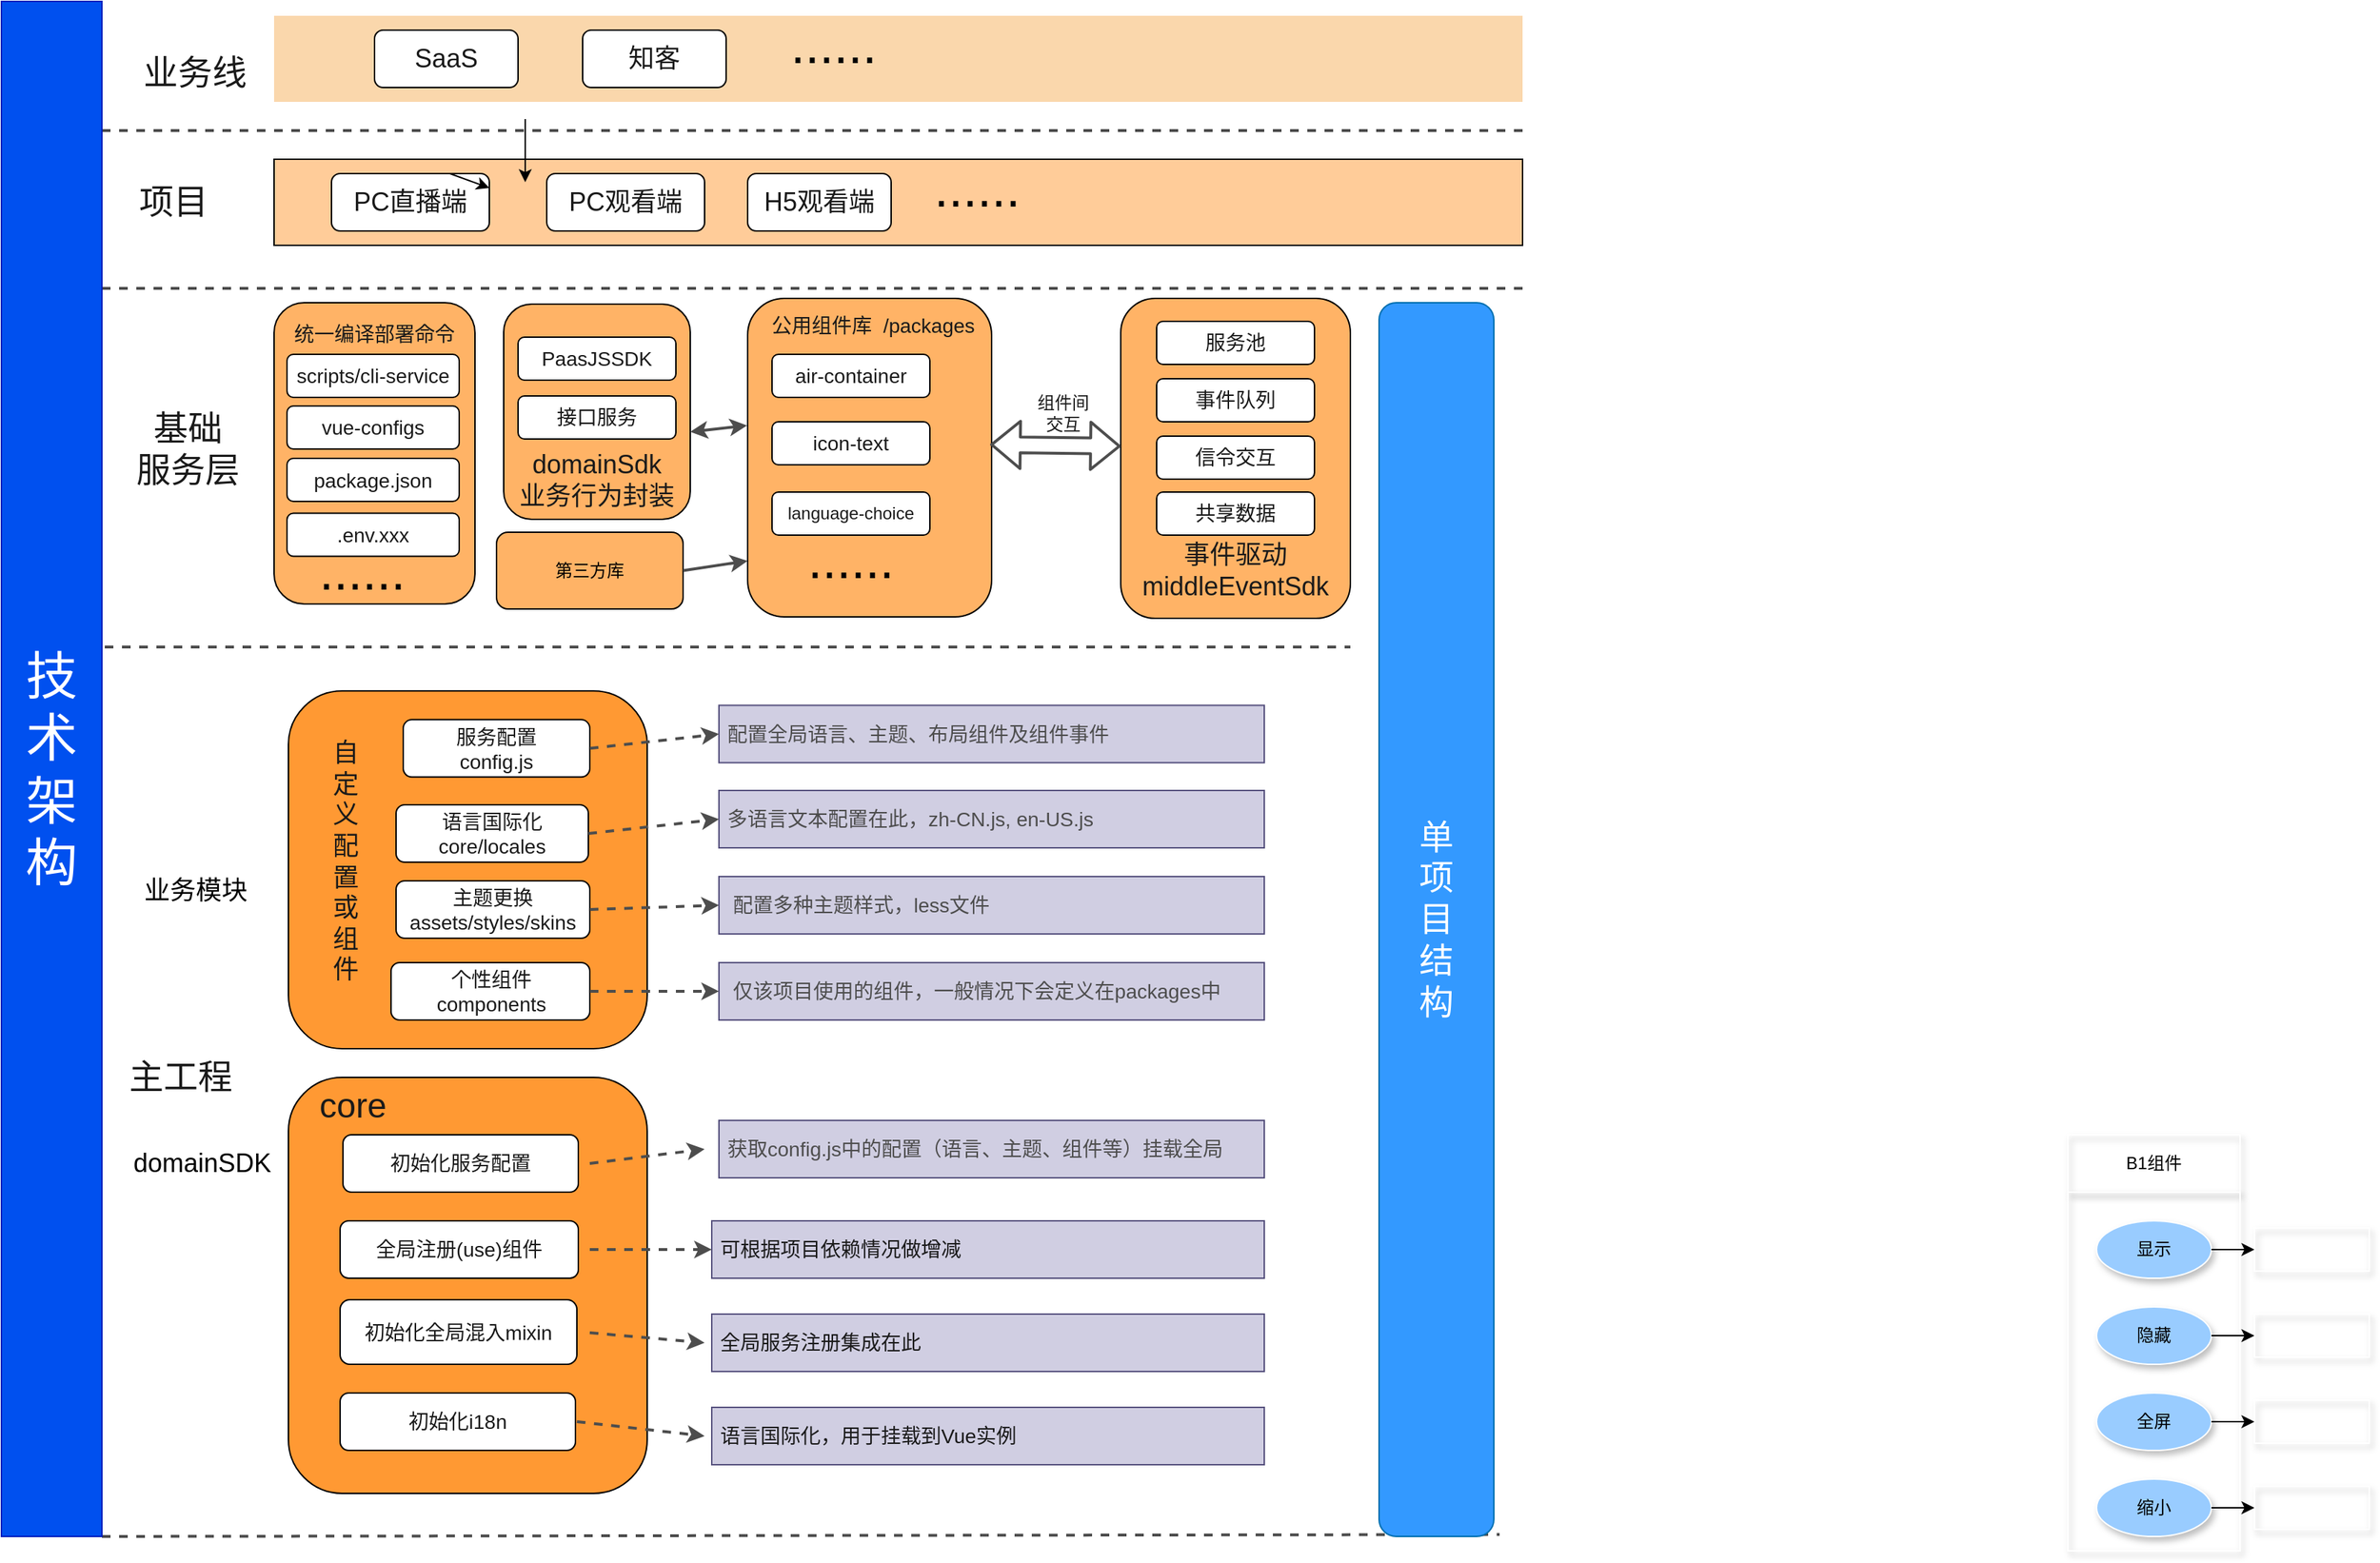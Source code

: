 <mxfile>
    <diagram id="jk-mDYcw6juqVpxIaa4l" name="第 1 页">
        <mxGraphModel dx="1097" dy="739" grid="1" gridSize="10" guides="1" tooltips="1" connect="1" arrows="1" fold="1" page="1" pageScale="1" pageWidth="1920" pageHeight="1200" background="#ffffff" math="0" shadow="0">
            <root>
                <mxCell id="0"/>
                <mxCell id="1" parent="0"/>
                <mxCell id="139" value="" style="group" parent="1" vertex="1" connectable="0">
                    <mxGeometry x="1480" y="800" width="210" height="290" as="geometry"/>
                </mxCell>
                <mxCell id="64" value="B1组件" style="rounded=0;whiteSpace=wrap;html=1;shadow=1;strokeColor=#FFFFFF;fillColor=none;" parent="139" vertex="1">
                    <mxGeometry width="120" height="40" as="geometry"/>
                </mxCell>
                <mxCell id="138" value="" style="group" parent="139" vertex="1" connectable="0">
                    <mxGeometry y="40" width="210" height="250" as="geometry"/>
                </mxCell>
                <mxCell id="66" value="" style="rounded=0;whiteSpace=wrap;html=1;shadow=1;strokeColor=#FFFFFF;fillColor=none;" parent="138" vertex="1">
                    <mxGeometry width="120" height="250" as="geometry"/>
                </mxCell>
                <mxCell id="72" value="&lt;font color=&quot;#000000&quot;&gt;显示&lt;/font&gt;" style="ellipse;whiteSpace=wrap;html=1;shadow=1;strokeColor=#FFFFFF;fillColor=#99CCFF;" parent="138" vertex="1">
                    <mxGeometry x="20" y="20" width="80" height="40" as="geometry"/>
                </mxCell>
                <mxCell id="73" value="&lt;font color=&quot;#000000&quot;&gt;隐藏&lt;/font&gt;" style="ellipse;whiteSpace=wrap;html=1;shadow=1;strokeColor=#FFFFFF;fillColor=#99CCFF;" parent="138" vertex="1">
                    <mxGeometry x="20" y="80" width="80" height="40" as="geometry"/>
                </mxCell>
                <mxCell id="74" value="&lt;font color=&quot;#000000&quot;&gt;全屏&lt;/font&gt;" style="ellipse;whiteSpace=wrap;html=1;shadow=1;strokeColor=#FFFFFF;fillColor=#99CCFF;" parent="138" vertex="1">
                    <mxGeometry x="20" y="140" width="80" height="40" as="geometry"/>
                </mxCell>
                <mxCell id="92" value="&lt;font color=&quot;#000000&quot;&gt;缩小&lt;/font&gt;" style="ellipse;whiteSpace=wrap;html=1;shadow=1;strokeColor=#FFFFFF;fillColor=#99CCFF;" parent="138" vertex="1">
                    <mxGeometry x="20" y="200" width="80" height="40" as="geometry"/>
                </mxCell>
                <mxCell id="108" value="&lt;font color=&quot;#ffffff&quot;&gt;&lt;span style=&quot;font-size: 13px ; background-color: rgba(255 , 255 , 255 , 0.01)&quot;&gt;f(1)&lt;/span&gt;&lt;/font&gt;" style="rounded=0;whiteSpace=wrap;html=1;shadow=1;strokeColor=#FFFFFF;fillColor=none;" parent="138" vertex="1">
                    <mxGeometry x="130" y="25" width="80" height="30" as="geometry"/>
                </mxCell>
                <mxCell id="109" value="&lt;font color=&quot;#ffffff&quot;&gt;&lt;span style=&quot;font-size: 13px ; background-color: rgba(255 , 255 , 255 , 0.01)&quot;&gt;f(2)&lt;/span&gt;&lt;/font&gt;" style="rounded=0;whiteSpace=wrap;html=1;shadow=1;strokeColor=#FFFFFF;fillColor=none;" parent="138" vertex="1">
                    <mxGeometry x="130" y="85" width="80" height="30" as="geometry"/>
                </mxCell>
                <mxCell id="110" value="&lt;font color=&quot;#ffffff&quot;&gt;&lt;span style=&quot;font-size: 13px ; background-color: rgba(255 , 255 , 255 , 0.01)&quot;&gt;f(3)&lt;/span&gt;&lt;/font&gt;" style="rounded=0;whiteSpace=wrap;html=1;shadow=1;strokeColor=#FFFFFF;fillColor=none;" parent="138" vertex="1">
                    <mxGeometry x="130" y="145" width="80" height="30" as="geometry"/>
                </mxCell>
                <mxCell id="111" value="&lt;font color=&quot;#ffffff&quot;&gt;&lt;span style=&quot;font-size: 13px ; background-color: rgba(255 , 255 , 255 , 0.01)&quot;&gt;f(4)&lt;/span&gt;&lt;/font&gt;" style="rounded=0;whiteSpace=wrap;html=1;shadow=1;strokeColor=#FFFFFF;fillColor=none;" parent="138" vertex="1">
                    <mxGeometry x="130" y="205" width="80" height="30" as="geometry"/>
                </mxCell>
                <mxCell id="112" style="edgeStyle=none;html=1;entryX=0;entryY=0.5;entryDx=0;entryDy=0;" parent="138" target="109" edge="1">
                    <mxGeometry relative="1" as="geometry">
                        <mxPoint x="100" y="100" as="sourcePoint"/>
                    </mxGeometry>
                </mxCell>
                <mxCell id="113" style="edgeStyle=none;html=1;entryX=0;entryY=0.5;entryDx=0;entryDy=0;" parent="138" target="108" edge="1">
                    <mxGeometry relative="1" as="geometry">
                        <mxPoint x="100" y="40" as="sourcePoint"/>
                    </mxGeometry>
                </mxCell>
                <mxCell id="114" style="edgeStyle=none;html=1;entryX=0;entryY=0.5;entryDx=0;entryDy=0;" parent="138" target="110" edge="1">
                    <mxGeometry relative="1" as="geometry">
                        <mxPoint x="100" y="160" as="sourcePoint"/>
                    </mxGeometry>
                </mxCell>
                <mxCell id="115" style="edgeStyle=none;html=1;entryX=0;entryY=0.5;entryDx=0;entryDy=0;" parent="138" target="111" edge="1">
                    <mxGeometry relative="1" as="geometry">
                        <mxPoint x="100" y="220" as="sourcePoint"/>
                    </mxGeometry>
                </mxCell>
                <mxCell id="167" value="&lt;span style=&quot;font-size: 18px&quot;&gt;domainSDK&lt;/span&gt;" style="text;html=1;strokeColor=none;fillColor=none;align=center;verticalAlign=middle;whiteSpace=wrap;rounded=0;" vertex="1" parent="1">
                    <mxGeometry x="110" y="810" width="140" height="20" as="geometry"/>
                </mxCell>
                <mxCell id="173" value="&lt;font style=&quot;font-size: 18px&quot;&gt;业务模块&lt;/font&gt;" style="text;html=1;align=center;verticalAlign=middle;resizable=0;points=[];autosize=1;strokeColor=none;" vertex="1" parent="1">
                    <mxGeometry x="130" y="620" width="90" height="20" as="geometry"/>
                </mxCell>
                <mxCell id="185" value="" style="rounded=0;whiteSpace=wrap;html=1;fillColor=#fad7ac;strokeColor=none;" vertex="1" parent="1">
                    <mxGeometry x="230" y="20" width="870" height="60" as="geometry"/>
                </mxCell>
                <mxCell id="189" value="&lt;font style=&quot;font-size: 36px&quot; color=&quot;#000000&quot;&gt;......&lt;/font&gt;" style="text;html=1;strokeColor=none;fillColor=none;align=center;verticalAlign=middle;whiteSpace=wrap;rounded=0;" vertex="1" parent="1">
                    <mxGeometry x="600" y="30" width="40" height="20" as="geometry"/>
                </mxCell>
                <mxCell id="190" value="&lt;span style=&quot;font-size: 18px&quot;&gt;知客&lt;/span&gt;" style="rounded=1;whiteSpace=wrap;html=1;fontColor=#1A1A1A;fillColor=#FFFFFF;" vertex="1" parent="1">
                    <mxGeometry x="445" y="30" width="100" height="40" as="geometry"/>
                </mxCell>
                <mxCell id="191" value="&lt;span style=&quot;font-size: 18px&quot;&gt;SaaS&lt;/span&gt;" style="rounded=1;whiteSpace=wrap;html=1;fontColor=#1A1A1A;fillColor=#FFFFFF;" vertex="1" parent="1">
                    <mxGeometry x="300" y="30" width="100" height="40" as="geometry"/>
                </mxCell>
                <mxCell id="192" value="" style="rounded=0;whiteSpace=wrap;html=1;fillColor=#FFCC99;" vertex="1" parent="1">
                    <mxGeometry x="230" y="120" width="870" height="60" as="geometry"/>
                </mxCell>
                <mxCell id="198" style="edgeStyle=none;html=1;exitX=0.75;exitY=0;exitDx=0;exitDy=0;fontColor=#1A1A1A;" edge="1" parent="1" source="194">
                    <mxGeometry relative="1" as="geometry">
                        <mxPoint x="330" y="160" as="targetPoint"/>
                    </mxGeometry>
                </mxCell>
                <mxCell id="194" value="&lt;span style=&quot;font-size: 18px&quot;&gt;PC直播端&lt;/span&gt;" style="rounded=1;whiteSpace=wrap;html=1;fontColor=#1A1A1A;fillColor=#FFFFFF;" vertex="1" parent="1">
                    <mxGeometry x="270" y="130" width="110" height="40" as="geometry"/>
                </mxCell>
                <mxCell id="195" value="&lt;span style=&quot;font-size: 18px&quot;&gt;H5观看端&lt;/span&gt;" style="rounded=1;whiteSpace=wrap;html=1;fontColor=#1A1A1A;fillColor=#FFFFFF;" vertex="1" parent="1">
                    <mxGeometry x="560" y="130" width="100" height="40" as="geometry"/>
                </mxCell>
                <mxCell id="196" value="&lt;span style=&quot;font-size: 18px&quot;&gt;PC观看端&lt;/span&gt;" style="rounded=1;whiteSpace=wrap;html=1;fontColor=#1A1A1A;fillColor=#FFFFFF;" vertex="1" parent="1">
                    <mxGeometry x="420" y="130" width="110" height="40" as="geometry"/>
                </mxCell>
                <mxCell id="197" style="edgeStyle=none;html=1;exitX=0.75;exitY=0;exitDx=0;exitDy=0;entryX=1;entryY=0.25;entryDx=0;entryDy=0;fontColor=#1A1A1A;" edge="1" parent="1" source="194" target="194">
                    <mxGeometry relative="1" as="geometry"/>
                </mxCell>
                <mxCell id="200" value="" style="endArrow=classic;html=1;fontColor=#1A1A1A;" edge="1" parent="1">
                    <mxGeometry width="50" height="50" relative="1" as="geometry">
                        <mxPoint x="405" y="92" as="sourcePoint"/>
                        <mxPoint x="405" y="136" as="targetPoint"/>
                    </mxGeometry>
                </mxCell>
                <mxCell id="206" value="" style="endArrow=none;dashed=1;html=1;fontColor=#1A1A1A;" edge="1" parent="1">
                    <mxGeometry width="50" height="50" relative="1" as="geometry">
                        <mxPoint x="290" y="889.67" as="sourcePoint"/>
                        <mxPoint x="340" y="839.67" as="targetPoint"/>
                    </mxGeometry>
                </mxCell>
                <mxCell id="207" value="" style="endArrow=none;dashed=1;html=1;fontColor=#1A1A1A;" edge="1" parent="1">
                    <mxGeometry width="50" height="50" relative="1" as="geometry">
                        <mxPoint x="290" y="889.67" as="sourcePoint"/>
                        <mxPoint x="340" y="839.67" as="targetPoint"/>
                    </mxGeometry>
                </mxCell>
                <mxCell id="208" value="" style="endArrow=none;dashed=1;html=1;fontColor=#1A1A1A;strokeWidth=2;strokeColor=#4D4D4D;" edge="1" parent="1">
                    <mxGeometry width="50" height="50" relative="1" as="geometry">
                        <mxPoint x="110" y="100" as="sourcePoint"/>
                        <mxPoint x="1100" y="100" as="targetPoint"/>
                    </mxGeometry>
                </mxCell>
                <mxCell id="209" value="&lt;font style=&quot;font-size: 24px&quot;&gt;业务线&lt;/font&gt;" style="text;html=1;strokeColor=none;fillColor=none;align=center;verticalAlign=middle;whiteSpace=wrap;rounded=0;fontColor=#1A1A1A;" vertex="1" parent="1">
                    <mxGeometry x="130" y="50" width="90" height="20" as="geometry"/>
                </mxCell>
                <mxCell id="212" value="&lt;font style=&quot;font-size: 36px&quot; color=&quot;#000000&quot;&gt;......&lt;/font&gt;" style="text;html=1;strokeColor=none;fillColor=none;align=center;verticalAlign=middle;whiteSpace=wrap;rounded=0;" vertex="1" parent="1">
                    <mxGeometry x="700" y="130" width="40" height="20" as="geometry"/>
                </mxCell>
                <mxCell id="213" value="&lt;font style=&quot;font-size: 24px&quot;&gt;项目&lt;/font&gt;" style="text;html=1;strokeColor=none;fillColor=none;align=center;verticalAlign=middle;whiteSpace=wrap;rounded=0;fontColor=#1A1A1A;" vertex="1" parent="1">
                    <mxGeometry x="130" y="140" width="60" height="20" as="geometry"/>
                </mxCell>
                <mxCell id="214" value="" style="endArrow=none;dashed=1;html=1;fontColor=#1A1A1A;strokeWidth=2;strokeColor=#4D4D4D;" edge="1" parent="1">
                    <mxGeometry width="50" height="50" relative="1" as="geometry">
                        <mxPoint x="110" y="210" as="sourcePoint"/>
                        <mxPoint x="1100" y="210" as="targetPoint"/>
                    </mxGeometry>
                </mxCell>
                <mxCell id="215" value="" style="rounded=1;whiteSpace=wrap;html=1;fillColor=#FFB366;" vertex="1" parent="1">
                    <mxGeometry x="560" y="217" width="170" height="222" as="geometry"/>
                </mxCell>
                <mxCell id="223" value="" style="endArrow=none;dashed=1;html=1;fontColor=#1A1A1A;strokeWidth=2;strokeColor=#4D4D4D;" edge="1" parent="1">
                    <mxGeometry width="50" height="50" relative="1" as="geometry">
                        <mxPoint x="100" y="460" as="sourcePoint"/>
                        <mxPoint x="980" y="460" as="targetPoint"/>
                    </mxGeometry>
                </mxCell>
                <mxCell id="224" value="&lt;font style=&quot;font-size: 24px&quot;&gt;基础&lt;br&gt;服务层&lt;/font&gt;" style="text;html=1;strokeColor=none;fillColor=none;align=center;verticalAlign=middle;whiteSpace=wrap;rounded=0;fontColor=#1A1A1A;" vertex="1" parent="1">
                    <mxGeometry x="120" y="292" width="100" height="60" as="geometry"/>
                </mxCell>
                <mxCell id="227" value="" style="rounded=1;whiteSpace=wrap;html=1;fillColor=#FFB366;" vertex="1" parent="1">
                    <mxGeometry x="230" y="220" width="140" height="210" as="geometry"/>
                </mxCell>
                <mxCell id="225" value="&lt;font style=&quot;font-size: 14px&quot;&gt;公用组件库&amp;nbsp; /packages&lt;/font&gt;" style="text;html=1;strokeColor=none;fillColor=none;align=center;verticalAlign=middle;whiteSpace=wrap;rounded=0;fontColor=#1A1A1A;" vertex="1" parent="1">
                    <mxGeometry x="570" y="226" width="155" height="20" as="geometry"/>
                </mxCell>
                <mxCell id="219" value="&lt;font style=&quot;font-size: 14px&quot;&gt;scripts/cli-service&lt;/font&gt;" style="rounded=1;whiteSpace=wrap;html=1;fontColor=#1A1A1A;fillColor=#FFFFFF;" vertex="1" parent="1">
                    <mxGeometry x="239" y="256" width="120" height="30" as="geometry"/>
                </mxCell>
                <mxCell id="228" value="&lt;font style=&quot;font-size: 14px&quot;&gt;统一编译部署命令&lt;/font&gt;" style="text;html=1;strokeColor=none;fillColor=none;align=center;verticalAlign=middle;whiteSpace=wrap;rounded=0;fontColor=#1A1A1A;" vertex="1" parent="1">
                    <mxGeometry x="241" y="233" width="118" height="17" as="geometry"/>
                </mxCell>
                <mxCell id="237" value="" style="rounded=1;whiteSpace=wrap;html=1;fillColor=#FF9933;" vertex="1" parent="1">
                    <mxGeometry x="240" y="760" width="250" height="290" as="geometry"/>
                </mxCell>
                <mxCell id="244" value="&lt;font style=&quot;font-size: 24px&quot;&gt;主工程&lt;/font&gt;" style="text;html=1;strokeColor=none;fillColor=none;align=center;verticalAlign=middle;whiteSpace=wrap;rounded=0;fontColor=#1A1A1A;" vertex="1" parent="1">
                    <mxGeometry x="120" y="750" width="90" height="20" as="geometry"/>
                </mxCell>
                <mxCell id="245" value="" style="endArrow=none;dashed=1;html=1;fontColor=#1A1A1A;strokeWidth=2;strokeColor=#4D4D4D;exitX=1;exitY=1;exitDx=0;exitDy=0;" edge="1" parent="1" source="328">
                    <mxGeometry width="50" height="50" relative="1" as="geometry">
                        <mxPoint x="144" y="1078.67" as="sourcePoint"/>
                        <mxPoint x="1084" y="1078.67" as="targetPoint"/>
                    </mxGeometry>
                </mxCell>
                <mxCell id="246" value="&lt;font style=&quot;font-size: 24px&quot;&gt;单&lt;br&gt;项&lt;br&gt;目&lt;br&gt;结&lt;br&gt;构&lt;/font&gt;" style="rounded=1;whiteSpace=wrap;html=1;fontColor=#ffffff;strokeColor=#006EAF;fontSize=24;fillColor=#3399FF;" vertex="1" parent="1">
                    <mxGeometry x="1000" y="220" width="80" height="860" as="geometry"/>
                </mxCell>
                <mxCell id="248" value="" style="rounded=1;whiteSpace=wrap;html=1;fillColor=#FFB366;" vertex="1" parent="1">
                    <mxGeometry x="390" y="221" width="130" height="150" as="geometry"/>
                </mxCell>
                <mxCell id="250" value="&lt;font style=&quot;font-size: 18px&quot;&gt;domainSdk&lt;br&gt;业务行为封装&lt;/font&gt;" style="text;html=1;strokeColor=none;fillColor=none;align=center;verticalAlign=middle;whiteSpace=wrap;rounded=0;fontColor=#1A1A1A;" vertex="1" parent="1">
                    <mxGeometry x="395" y="324" width="120" height="39" as="geometry"/>
                </mxCell>
                <mxCell id="255" value="" style="rounded=1;whiteSpace=wrap;html=1;fillColor=#FFB366;" vertex="1" parent="1">
                    <mxGeometry x="820" y="217" width="160" height="223" as="geometry"/>
                </mxCell>
                <mxCell id="256" value="&lt;font style=&quot;font-size: 18px&quot;&gt;事件驱动middleEventSdk&lt;/font&gt;" style="text;html=1;strokeColor=none;fillColor=none;align=center;verticalAlign=middle;whiteSpace=wrap;rounded=0;fontColor=#1A1A1A;" vertex="1" parent="1">
                    <mxGeometry x="825" y="388.25" width="150" height="37" as="geometry"/>
                </mxCell>
                <mxCell id="263" value="&lt;font style=&quot;font-size: 24px&quot;&gt;core&lt;/font&gt;" style="text;html=1;strokeColor=none;fillColor=none;align=center;verticalAlign=middle;whiteSpace=wrap;rounded=0;fontColor=#1A1A1A;" vertex="1" parent="1">
                    <mxGeometry x="240" y="770" width="90" height="20" as="geometry"/>
                </mxCell>
                <mxCell id="267" value="&lt;span style=&quot;color: rgba(0 , 0 , 0 , 0) ; font-family: monospace ; font-size: 0px&quot;&gt;%3CmxGraphModel%3E%3Croot%3E%3CmxCell%20id%3D%220%22%2F%3E%3CmxCell%20id%3D%221%22%20parent%3D%220%22%2F%3E%3CmxCell%20id%3D%222%22%20value%3D%22%26lt%3Bfont%20style%3D%26quot%3Bfont-size%3A%2018px%26quot%3B%26gt%3Bconfig.js%26lt%3B%2Ffont%26gt%3B%22%20style%3D%22rounded%3D1%3BwhiteSpace%3Dwrap%3Bhtml%3D1%3BfontColor%3D%231A1A1A%3BfillColor%3D%23FFFFFF%3B%22%20vertex%3D%221%22%20parent%3D%221%22%3E%3CmxGeometry%20x%3D%22223%22%20y%3D%22530.0%22%20width%3D%22100%22%20height%3D%2235%22%20as%3D%22geometry%22%2F%3E%3C%2FmxCell%3E%3C%2Froot%3E%3C%2FmxGraphModel%3E&lt;/span&gt;" style="rounded=1;whiteSpace=wrap;html=1;fillColor=#FF9933;" vertex="1" parent="1">
                    <mxGeometry x="240" y="490.66" width="250" height="249.34" as="geometry"/>
                </mxCell>
                <mxCell id="264" value="&lt;font style=&quot;font-size: 14px&quot;&gt;服务配置&lt;br&gt;config.js&lt;/font&gt;" style="rounded=1;whiteSpace=wrap;html=1;fontColor=#1A1A1A;fillColor=#FFFFFF;" vertex="1" parent="1">
                    <mxGeometry x="320" y="510.66" width="130" height="40" as="geometry"/>
                </mxCell>
                <mxCell id="269" value="&lt;font style=&quot;font-size: 18px&quot;&gt;自定义配置或组件&lt;/font&gt;" style="text;html=1;strokeColor=none;fillColor=none;align=center;verticalAlign=middle;whiteSpace=wrap;rounded=0;fontColor=#1A1A1A;" vertex="1" parent="1">
                    <mxGeometry x="263" y="510" width="34" height="200" as="geometry"/>
                </mxCell>
                <mxCell id="273" value="&lt;span style=&quot;font-size: 14px&quot;&gt;初始化服务配置&lt;/span&gt;" style="rounded=1;whiteSpace=wrap;html=1;fontColor=#1A1A1A;fillColor=#FFFFFF;" vertex="1" parent="1">
                    <mxGeometry x="278" y="800" width="164" height="40" as="geometry"/>
                </mxCell>
                <mxCell id="274" value="&lt;span style=&quot;font-size: 14px&quot;&gt;全局注册(use)组件&lt;br&gt;&lt;/span&gt;" style="rounded=1;whiteSpace=wrap;html=1;fontColor=#1A1A1A;fillColor=#FFFFFF;align=center;" vertex="1" parent="1">
                    <mxGeometry x="276" y="860" width="166" height="40" as="geometry"/>
                </mxCell>
                <mxCell id="275" value="&lt;span style=&quot;font-size: 14px&quot;&gt;初始化全局混入mixin&lt;/span&gt;&lt;span style=&quot;font-size: 14px&quot;&gt;&lt;br&gt;&lt;/span&gt;" style="rounded=1;whiteSpace=wrap;html=1;fontColor=#1A1A1A;fillColor=#FFFFFF;" vertex="1" parent="1">
                    <mxGeometry x="276" y="915" width="165" height="45" as="geometry"/>
                </mxCell>
                <mxCell id="276" value="&lt;font style=&quot;font-size: 14px&quot;&gt;语言国际化&lt;br&gt;core/locales&lt;/font&gt;" style="rounded=1;whiteSpace=wrap;html=1;fontColor=#1A1A1A;fillColor=#FFFFFF;" vertex="1" parent="1">
                    <mxGeometry x="315" y="570" width="134" height="40" as="geometry"/>
                </mxCell>
                <mxCell id="277" value="&lt;span style=&quot;font-size: 14px&quot;&gt;主题更换&lt;br&gt;assets/styles/skins&lt;br&gt;&lt;/span&gt;" style="rounded=1;whiteSpace=wrap;html=1;fontColor=#1A1A1A;fillColor=#FFFFFF;" vertex="1" parent="1">
                    <mxGeometry x="315" y="623" width="135" height="40" as="geometry"/>
                </mxCell>
                <mxCell id="279" value="&lt;span style=&quot;font-size: 14px&quot;&gt;初始化i18n&lt;br&gt;&lt;/span&gt;" style="rounded=1;whiteSpace=wrap;html=1;fontColor=#1A1A1A;fillColor=#FFFFFF;" vertex="1" parent="1">
                    <mxGeometry x="276" y="980" width="164" height="40" as="geometry"/>
                </mxCell>
                <mxCell id="283" value="&lt;span style=&quot;font-size: 14px&quot;&gt;个性组件&lt;br&gt;components&lt;br&gt;&lt;/span&gt;" style="rounded=1;whiteSpace=wrap;html=1;fontColor=#1A1A1A;fillColor=#FFFFFF;" vertex="1" parent="1">
                    <mxGeometry x="311.5" y="680" width="138.5" height="40" as="geometry"/>
                </mxCell>
                <mxCell id="288" value="&lt;font color=&quot;#4d4d4d&quot; style=&quot;font-size: 14px&quot;&gt;&amp;nbsp;配置全局语言、主题、布局组件及组件事件&lt;/font&gt;" style="rounded=0;whiteSpace=wrap;html=1;fillColor=#d0cee2;strokeColor=#56517e;align=left;" vertex="1" parent="1">
                    <mxGeometry x="540" y="500.66" width="380" height="40" as="geometry"/>
                </mxCell>
                <mxCell id="289" value="&lt;font color=&quot;#4d4d4d&quot;&gt;&lt;span style=&quot;font-size: 14px&quot;&gt;&amp;nbsp;多语言文本配置在此，zh-CN.js, en-US.js&lt;/span&gt;&lt;/font&gt;" style="rounded=0;whiteSpace=wrap;html=1;fillColor=#d0cee2;strokeColor=#56517e;align=left;" vertex="1" parent="1">
                    <mxGeometry x="540" y="560" width="380" height="40" as="geometry"/>
                </mxCell>
                <mxCell id="290" value="&lt;font color=&quot;#4d4d4d&quot; style=&quot;font-size: 14px&quot;&gt;&amp;nbsp; 配置多种主题样式，less文件&lt;/font&gt;" style="rounded=0;whiteSpace=wrap;html=1;fillColor=#d0cee2;strokeColor=#56517e;align=left;" vertex="1" parent="1">
                    <mxGeometry x="540" y="620" width="380" height="40" as="geometry"/>
                </mxCell>
                <mxCell id="291" value="&lt;font color=&quot;#4d4d4d&quot;&gt;&lt;span style=&quot;font-size: 14px&quot;&gt;&amp;nbsp; 仅该项目使用的组件，一般情况下会定义在packages中&lt;/span&gt;&lt;/font&gt;" style="rounded=0;whiteSpace=wrap;html=1;fillColor=#d0cee2;strokeColor=#56517e;align=left;" vertex="1" parent="1">
                    <mxGeometry x="540" y="680" width="380" height="40" as="geometry"/>
                </mxCell>
                <mxCell id="294" value="" style="endArrow=classic;html=1;dashed=1;fontColor=#1A1A1A;strokeColor=#4D4D4D;strokeWidth=2;exitX=1;exitY=0.5;exitDx=0;exitDy=0;entryX=0;entryY=0.5;entryDx=0;entryDy=0;" edge="1" parent="1" source="264" target="288">
                    <mxGeometry width="50" height="50" relative="1" as="geometry">
                        <mxPoint x="450" y="570" as="sourcePoint"/>
                        <mxPoint x="510" y="520" as="targetPoint"/>
                    </mxGeometry>
                </mxCell>
                <mxCell id="295" value="" style="endArrow=classic;html=1;dashed=1;fontColor=#1A1A1A;strokeColor=#4D4D4D;strokeWidth=2;exitX=1;exitY=0.5;exitDx=0;exitDy=0;entryX=0;entryY=0.5;entryDx=0;entryDy=0;" edge="1" parent="1" source="276" target="289">
                    <mxGeometry width="50" height="50" relative="1" as="geometry">
                        <mxPoint x="450" y="630" as="sourcePoint"/>
                        <mxPoint x="500" y="580" as="targetPoint"/>
                    </mxGeometry>
                </mxCell>
                <mxCell id="296" value="" style="endArrow=classic;html=1;dashed=1;fontColor=#1A1A1A;strokeColor=#4D4D4D;strokeWidth=2;exitX=1;exitY=0.5;exitDx=0;exitDy=0;entryX=0;entryY=0.5;entryDx=0;entryDy=0;" edge="1" parent="1" source="277" target="290">
                    <mxGeometry width="50" height="50" relative="1" as="geometry">
                        <mxPoint x="450" y="650" as="sourcePoint"/>
                        <mxPoint x="530" y="640" as="targetPoint"/>
                    </mxGeometry>
                </mxCell>
                <mxCell id="297" value="" style="endArrow=classic;html=1;dashed=1;fontColor=#1A1A1A;strokeColor=#4D4D4D;strokeWidth=2;exitX=1;exitY=0.5;exitDx=0;exitDy=0;" edge="1" parent="1" source="283">
                    <mxGeometry width="50" height="50" relative="1" as="geometry">
                        <mxPoint x="450" y="720" as="sourcePoint"/>
                        <mxPoint x="540" y="700" as="targetPoint"/>
                    </mxGeometry>
                </mxCell>
                <mxCell id="298" value="&lt;font color=&quot;#4d4d4d&quot; style=&quot;font-size: 14px&quot;&gt;&amp;nbsp;获取config.js中的配置（&lt;/font&gt;&lt;span style=&quot;color: rgb(77 , 77 , 77) ; font-size: 14px&quot;&gt;语言、主题、组件等&lt;/span&gt;&lt;font color=&quot;#4d4d4d&quot; style=&quot;font-size: 14px&quot;&gt;）挂载全局&amp;nbsp;&lt;/font&gt;" style="rounded=0;whiteSpace=wrap;html=1;fillColor=#d0cee2;strokeColor=#56517e;align=left;" vertex="1" parent="1">
                    <mxGeometry x="540" y="790" width="380" height="40" as="geometry"/>
                </mxCell>
                <mxCell id="300" value="" style="endArrow=classic;html=1;dashed=1;fontColor=#1A1A1A;strokeColor=#4D4D4D;strokeWidth=2;" edge="1" parent="1">
                    <mxGeometry width="50" height="50" relative="1" as="geometry">
                        <mxPoint x="450" y="820" as="sourcePoint"/>
                        <mxPoint x="530" y="810" as="targetPoint"/>
                    </mxGeometry>
                </mxCell>
                <mxCell id="301" value="&lt;span style=&quot;color: rgb(26 , 26 , 26) ; font-size: 14px ; text-align: center&quot;&gt;&amp;nbsp;可根据项目依赖情况做增减&lt;/span&gt;" style="rounded=0;whiteSpace=wrap;html=1;fillColor=#d0cee2;strokeColor=#56517e;align=left;" vertex="1" parent="1">
                    <mxGeometry x="535" y="860" width="385" height="40" as="geometry"/>
                </mxCell>
                <mxCell id="303" value="" style="endArrow=classic;html=1;dashed=1;fontColor=#1A1A1A;strokeColor=#4D4D4D;strokeWidth=2;entryX=0;entryY=0.5;entryDx=0;entryDy=0;" edge="1" parent="1" target="301">
                    <mxGeometry width="50" height="50" relative="1" as="geometry">
                        <mxPoint x="450" y="880" as="sourcePoint"/>
                        <mxPoint x="530" y="890" as="targetPoint"/>
                    </mxGeometry>
                </mxCell>
                <mxCell id="304" value="&lt;span style=&quot;color: rgb(26 , 26 , 26) ; font-size: 14px ; text-align: center&quot;&gt;&amp;nbsp;全局服务注册集成在此&lt;/span&gt;" style="rounded=0;whiteSpace=wrap;html=1;fillColor=#d0cee2;strokeColor=#56517e;align=left;" vertex="1" parent="1">
                    <mxGeometry x="535" y="925" width="385" height="40" as="geometry"/>
                </mxCell>
                <mxCell id="305" value="" style="endArrow=classic;html=1;dashed=1;fontColor=#1A1A1A;strokeColor=#4D4D4D;strokeWidth=2;" edge="1" parent="1">
                    <mxGeometry width="50" height="50" relative="1" as="geometry">
                        <mxPoint x="450" y="938" as="sourcePoint"/>
                        <mxPoint x="530" y="945" as="targetPoint"/>
                    </mxGeometry>
                </mxCell>
                <mxCell id="306" value="&lt;div style=&quot;text-align: center&quot;&gt;&lt;font color=&quot;#1a1a1a&quot;&gt;&lt;span style=&quot;font-size: 14px&quot;&gt;&amp;nbsp;语言国际化，用于挂载到Vue实例&lt;/span&gt;&lt;/font&gt;&lt;/div&gt;" style="rounded=0;whiteSpace=wrap;html=1;fillColor=#d0cee2;strokeColor=#56517e;align=left;" vertex="1" parent="1">
                    <mxGeometry x="535" y="990" width="385" height="40" as="geometry"/>
                </mxCell>
                <mxCell id="307" value="" style="endArrow=classic;html=1;dashed=1;fontColor=#1A1A1A;strokeColor=#4D4D4D;strokeWidth=2;" edge="1" parent="1">
                    <mxGeometry width="50" height="50" relative="1" as="geometry">
                        <mxPoint x="441" y="1000" as="sourcePoint"/>
                        <mxPoint x="530" y="1010" as="targetPoint"/>
                    </mxGeometry>
                </mxCell>
                <mxCell id="309" value="&lt;span style=&quot;font-size: 14px&quot;&gt;PaasJSSDK&lt;/span&gt;" style="rounded=1;whiteSpace=wrap;html=1;fontColor=#1A1A1A;fillColor=#FFFFFF;" vertex="1" parent="1">
                    <mxGeometry x="400" y="244.0" width="110" height="30" as="geometry"/>
                </mxCell>
                <mxCell id="310" value="&lt;span style=&quot;font-size: 14px&quot;&gt;接口服务&lt;/span&gt;" style="rounded=1;whiteSpace=wrap;html=1;fontColor=#1A1A1A;fillColor=#FFFFFF;" vertex="1" parent="1">
                    <mxGeometry x="400" y="285.0" width="110" height="30" as="geometry"/>
                </mxCell>
                <mxCell id="320" value="&lt;span style=&quot;font-size: 14px&quot;&gt;事件队列&lt;/span&gt;" style="rounded=1;whiteSpace=wrap;html=1;fontColor=#1A1A1A;fillColor=#FFFFFF;" vertex="1" parent="1">
                    <mxGeometry x="845" y="273" width="110" height="30" as="geometry"/>
                </mxCell>
                <mxCell id="321" value="&lt;span style=&quot;font-size: 14px&quot;&gt;服务池&lt;/span&gt;" style="rounded=1;whiteSpace=wrap;html=1;fontColor=#1A1A1A;fillColor=#FFFFFF;" vertex="1" parent="1">
                    <mxGeometry x="845" y="233" width="110" height="30" as="geometry"/>
                </mxCell>
                <mxCell id="322" value="&lt;span style=&quot;font-size: 14px&quot;&gt;信令交互&lt;/span&gt;" style="rounded=1;whiteSpace=wrap;html=1;fontColor=#1A1A1A;fillColor=#FFFFFF;" vertex="1" parent="1">
                    <mxGeometry x="845" y="313" width="110" height="30" as="geometry"/>
                </mxCell>
                <mxCell id="328" value="&lt;font style=&quot;font-size: 36px&quot;&gt;技&lt;br&gt;术&lt;br&gt;架&lt;br&gt;构&lt;/font&gt;" style="rounded=0;whiteSpace=wrap;html=1;fontColor=#ffffff;fillColor=#0050ef;align=center;strokeColor=#001DBC;" vertex="1" parent="1">
                    <mxGeometry x="40" y="10" width="70" height="1070" as="geometry"/>
                </mxCell>
                <mxCell id="332" value="&lt;font style=&quot;font-size: 14px&quot;&gt;air-container&lt;/font&gt;" style="rounded=1;whiteSpace=wrap;html=1;fontColor=#1A1A1A;fillColor=#FFFFFF;" vertex="1" parent="1">
                    <mxGeometry x="577" y="256" width="110" height="30" as="geometry"/>
                </mxCell>
                <mxCell id="333" value="&lt;font style=&quot;font-size: 14px&quot;&gt;icon-text&lt;/font&gt;" style="rounded=1;whiteSpace=wrap;html=1;fontColor=#1A1A1A;fillColor=#FFFFFF;" vertex="1" parent="1">
                    <mxGeometry x="577" y="303" width="110" height="30" as="geometry"/>
                </mxCell>
                <mxCell id="336" value="language-choice" style="rounded=1;whiteSpace=wrap;html=1;fontColor=#1A1A1A;fillColor=#FFFFFF;" vertex="1" parent="1">
                    <mxGeometry x="577" y="352" width="110" height="30" as="geometry"/>
                </mxCell>
                <mxCell id="339" value="&lt;font style=&quot;font-size: 36px&quot; color=&quot;#000000&quot;&gt;......&lt;/font&gt;" style="text;html=1;strokeColor=none;fillColor=none;align=center;verticalAlign=middle;whiteSpace=wrap;rounded=0;" vertex="1" parent="1">
                    <mxGeometry x="612" y="389" width="40" height="20" as="geometry"/>
                </mxCell>
                <mxCell id="340" value="" style="shape=flexArrow;endArrow=classic;startArrow=classic;html=1;fontColor=#1A1A1A;strokeColor=#4D4D4D;strokeWidth=2;exitX=0.994;exitY=0.459;exitDx=0;exitDy=0;exitPerimeter=0;" edge="1" parent="1" source="215">
                    <mxGeometry width="100" height="100" relative="1" as="geometry">
                        <mxPoint x="740" y="320" as="sourcePoint"/>
                        <mxPoint x="820" y="320" as="targetPoint"/>
                    </mxGeometry>
                </mxCell>
                <mxCell id="341" value="&lt;font color=&quot;#000000&quot;&gt;第三方库&lt;/font&gt;" style="rounded=1;whiteSpace=wrap;html=1;fillColor=#FFB366;strokeColor=#000000;" vertex="1" parent="1">
                    <mxGeometry x="385" y="380" width="130" height="53.5" as="geometry"/>
                </mxCell>
                <mxCell id="343" value="组件间交互" style="text;html=1;strokeColor=none;fillColor=none;align=center;verticalAlign=middle;whiteSpace=wrap;rounded=0;fontColor=#1A1A1A;" vertex="1" parent="1">
                    <mxGeometry x="760" y="280" width="40" height="34" as="geometry"/>
                </mxCell>
                <mxCell id="345" value="&lt;span style=&quot;font-size: 14px&quot;&gt;共享数据&lt;/span&gt;" style="rounded=1;whiteSpace=wrap;html=1;fontColor=#1A1A1A;fillColor=#FFFFFF;" vertex="1" parent="1">
                    <mxGeometry x="845" y="352" width="110" height="30" as="geometry"/>
                </mxCell>
                <mxCell id="346" value="" style="endArrow=classic;startArrow=classic;html=1;fontColor=#1A1A1A;strokeColor=#4D4D4D;strokeWidth=2;entryX=-0.002;entryY=0.399;entryDx=0;entryDy=0;entryPerimeter=0;" edge="1" parent="1" target="215">
                    <mxGeometry width="50" height="50" relative="1" as="geometry">
                        <mxPoint x="520" y="310" as="sourcePoint"/>
                        <mxPoint x="570" y="290" as="targetPoint"/>
                    </mxGeometry>
                </mxCell>
                <mxCell id="347" value="" style="endArrow=classic;html=1;fontColor=#1A1A1A;strokeColor=#4D4D4D;strokeWidth=2;exitX=1;exitY=0.5;exitDx=0;exitDy=0;" edge="1" parent="1" source="341">
                    <mxGeometry width="50" height="50" relative="1" as="geometry">
                        <mxPoint x="510" y="450" as="sourcePoint"/>
                        <mxPoint x="560" y="400" as="targetPoint"/>
                    </mxGeometry>
                </mxCell>
                <mxCell id="348" value="&lt;span style=&quot;font-size: 14px&quot;&gt;vue-configs&lt;/span&gt;" style="rounded=1;whiteSpace=wrap;html=1;fontColor=#1A1A1A;fillColor=#FFFFFF;" vertex="1" parent="1">
                    <mxGeometry x="239" y="292" width="120" height="30" as="geometry"/>
                </mxCell>
                <mxCell id="350" value="&lt;span style=&quot;font-size: 14px&quot;&gt;package.json&lt;/span&gt;" style="rounded=1;whiteSpace=wrap;html=1;fontColor=#1A1A1A;fillColor=#FFFFFF;" vertex="1" parent="1">
                    <mxGeometry x="239" y="328.5" width="120" height="30" as="geometry"/>
                </mxCell>
                <mxCell id="353" value="&lt;span style=&quot;font-size: 14px&quot;&gt;.env.xxx&lt;/span&gt;" style="rounded=1;whiteSpace=wrap;html=1;fontColor=#1A1A1A;fillColor=#FFFFFF;" vertex="1" parent="1">
                    <mxGeometry x="239" y="366.75" width="120" height="30" as="geometry"/>
                </mxCell>
                <mxCell id="354" value="&lt;font style=&quot;font-size: 36px&quot; color=&quot;#000000&quot;&gt;......&lt;/font&gt;" style="text;html=1;strokeColor=none;fillColor=none;align=center;verticalAlign=middle;whiteSpace=wrap;rounded=0;" vertex="1" parent="1">
                    <mxGeometry x="271.5" y="396.75" width="38.5" height="20" as="geometry"/>
                </mxCell>
            </root>
        </mxGraphModel>
    </diagram>
</mxfile>